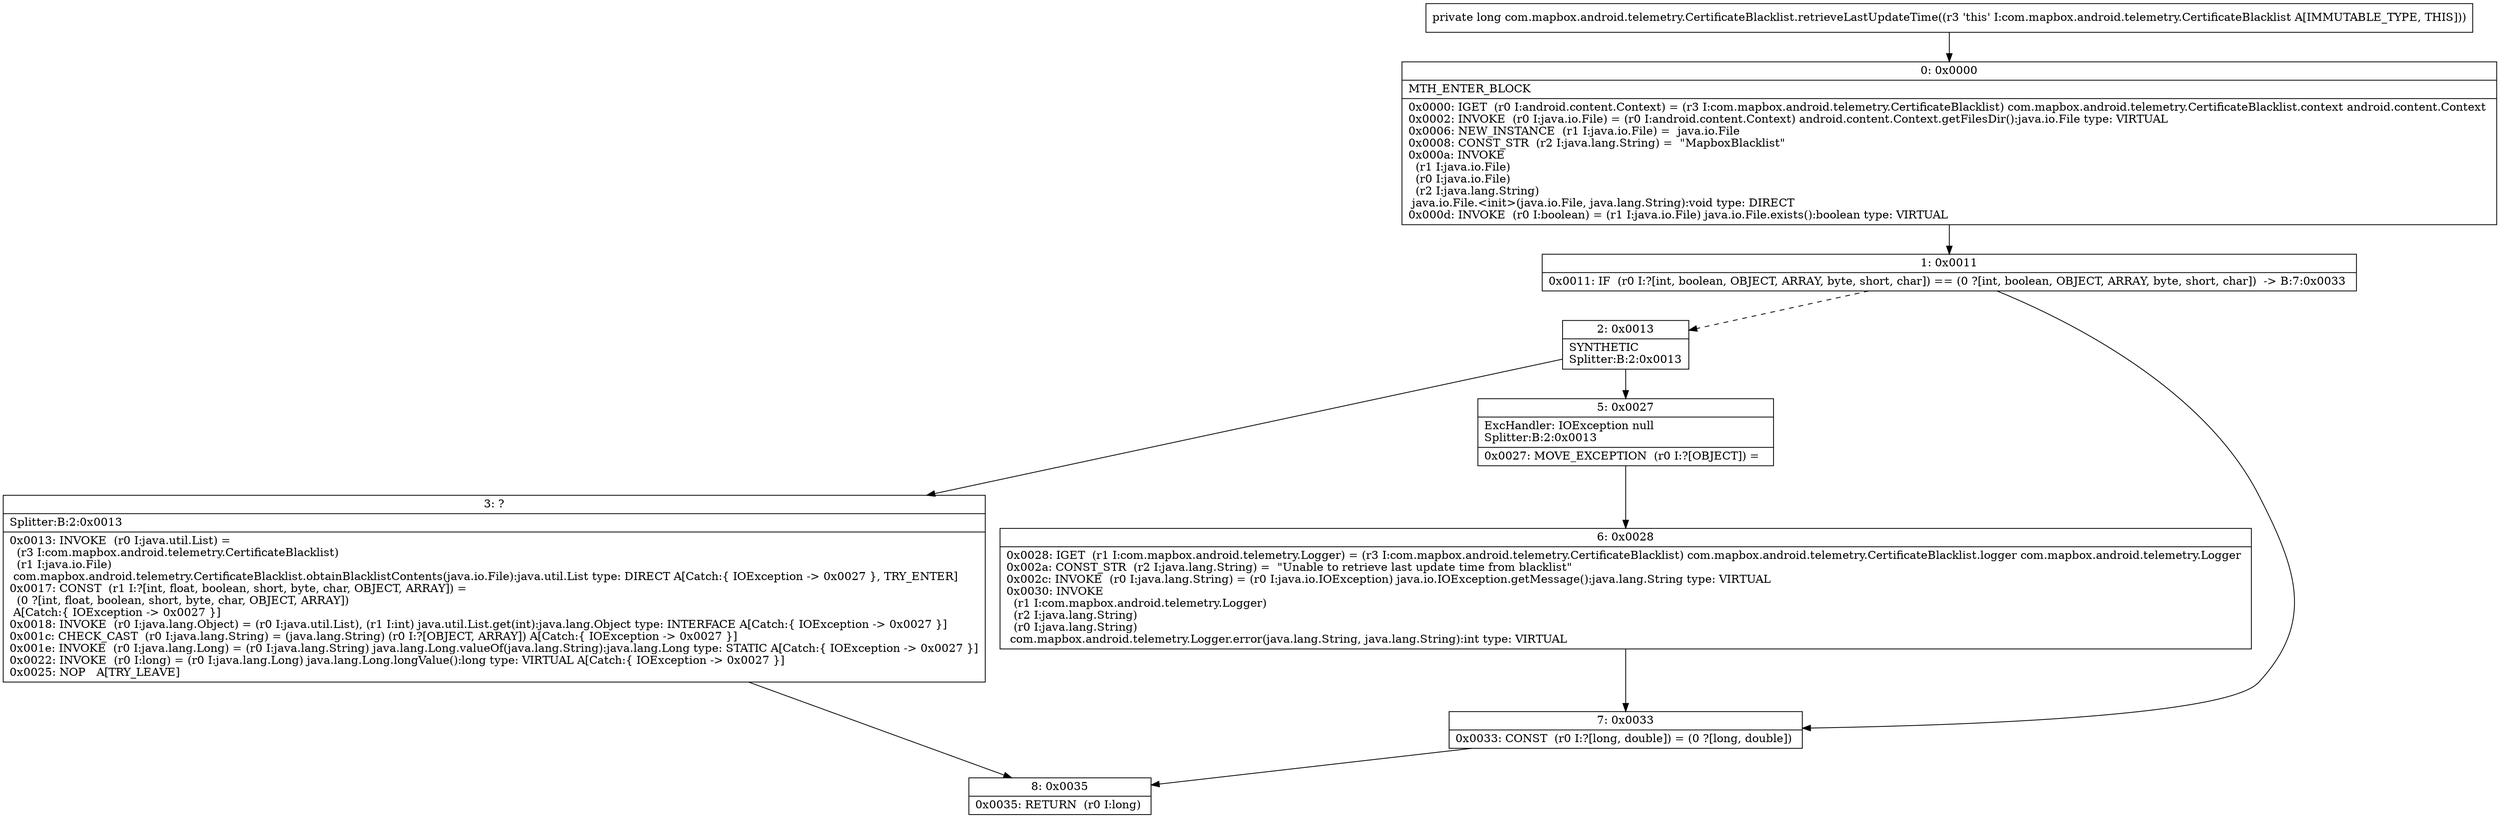 digraph "CFG forcom.mapbox.android.telemetry.CertificateBlacklist.retrieveLastUpdateTime()J" {
Node_0 [shape=record,label="{0\:\ 0x0000|MTH_ENTER_BLOCK\l|0x0000: IGET  (r0 I:android.content.Context) = (r3 I:com.mapbox.android.telemetry.CertificateBlacklist) com.mapbox.android.telemetry.CertificateBlacklist.context android.content.Context \l0x0002: INVOKE  (r0 I:java.io.File) = (r0 I:android.content.Context) android.content.Context.getFilesDir():java.io.File type: VIRTUAL \l0x0006: NEW_INSTANCE  (r1 I:java.io.File) =  java.io.File \l0x0008: CONST_STR  (r2 I:java.lang.String) =  \"MapboxBlacklist\" \l0x000a: INVOKE  \l  (r1 I:java.io.File)\l  (r0 I:java.io.File)\l  (r2 I:java.lang.String)\l java.io.File.\<init\>(java.io.File, java.lang.String):void type: DIRECT \l0x000d: INVOKE  (r0 I:boolean) = (r1 I:java.io.File) java.io.File.exists():boolean type: VIRTUAL \l}"];
Node_1 [shape=record,label="{1\:\ 0x0011|0x0011: IF  (r0 I:?[int, boolean, OBJECT, ARRAY, byte, short, char]) == (0 ?[int, boolean, OBJECT, ARRAY, byte, short, char])  \-\> B:7:0x0033 \l}"];
Node_2 [shape=record,label="{2\:\ 0x0013|SYNTHETIC\lSplitter:B:2:0x0013\l}"];
Node_3 [shape=record,label="{3\:\ ?|Splitter:B:2:0x0013\l|0x0013: INVOKE  (r0 I:java.util.List) = \l  (r3 I:com.mapbox.android.telemetry.CertificateBlacklist)\l  (r1 I:java.io.File)\l com.mapbox.android.telemetry.CertificateBlacklist.obtainBlacklistContents(java.io.File):java.util.List type: DIRECT A[Catch:\{ IOException \-\> 0x0027 \}, TRY_ENTER]\l0x0017: CONST  (r1 I:?[int, float, boolean, short, byte, char, OBJECT, ARRAY]) = \l  (0 ?[int, float, boolean, short, byte, char, OBJECT, ARRAY])\l A[Catch:\{ IOException \-\> 0x0027 \}]\l0x0018: INVOKE  (r0 I:java.lang.Object) = (r0 I:java.util.List), (r1 I:int) java.util.List.get(int):java.lang.Object type: INTERFACE A[Catch:\{ IOException \-\> 0x0027 \}]\l0x001c: CHECK_CAST  (r0 I:java.lang.String) = (java.lang.String) (r0 I:?[OBJECT, ARRAY]) A[Catch:\{ IOException \-\> 0x0027 \}]\l0x001e: INVOKE  (r0 I:java.lang.Long) = (r0 I:java.lang.String) java.lang.Long.valueOf(java.lang.String):java.lang.Long type: STATIC A[Catch:\{ IOException \-\> 0x0027 \}]\l0x0022: INVOKE  (r0 I:long) = (r0 I:java.lang.Long) java.lang.Long.longValue():long type: VIRTUAL A[Catch:\{ IOException \-\> 0x0027 \}]\l0x0025: NOP   A[TRY_LEAVE]\l}"];
Node_5 [shape=record,label="{5\:\ 0x0027|ExcHandler: IOException null\lSplitter:B:2:0x0013\l|0x0027: MOVE_EXCEPTION  (r0 I:?[OBJECT]) =  \l}"];
Node_6 [shape=record,label="{6\:\ 0x0028|0x0028: IGET  (r1 I:com.mapbox.android.telemetry.Logger) = (r3 I:com.mapbox.android.telemetry.CertificateBlacklist) com.mapbox.android.telemetry.CertificateBlacklist.logger com.mapbox.android.telemetry.Logger \l0x002a: CONST_STR  (r2 I:java.lang.String) =  \"Unable to retrieve last update time from blacklist\" \l0x002c: INVOKE  (r0 I:java.lang.String) = (r0 I:java.io.IOException) java.io.IOException.getMessage():java.lang.String type: VIRTUAL \l0x0030: INVOKE  \l  (r1 I:com.mapbox.android.telemetry.Logger)\l  (r2 I:java.lang.String)\l  (r0 I:java.lang.String)\l com.mapbox.android.telemetry.Logger.error(java.lang.String, java.lang.String):int type: VIRTUAL \l}"];
Node_7 [shape=record,label="{7\:\ 0x0033|0x0033: CONST  (r0 I:?[long, double]) = (0 ?[long, double]) \l}"];
Node_8 [shape=record,label="{8\:\ 0x0035|0x0035: RETURN  (r0 I:long) \l}"];
MethodNode[shape=record,label="{private long com.mapbox.android.telemetry.CertificateBlacklist.retrieveLastUpdateTime((r3 'this' I:com.mapbox.android.telemetry.CertificateBlacklist A[IMMUTABLE_TYPE, THIS])) }"];
MethodNode -> Node_0;
Node_0 -> Node_1;
Node_1 -> Node_2[style=dashed];
Node_1 -> Node_7;
Node_2 -> Node_3;
Node_2 -> Node_5;
Node_3 -> Node_8;
Node_5 -> Node_6;
Node_6 -> Node_7;
Node_7 -> Node_8;
}

